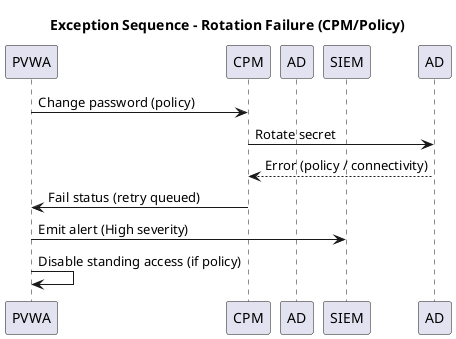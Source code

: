 @startuml
title Exception Sequence – Rotation Failure (CPM/Policy)

participant PVWA as PVWA
participant CPM as CPM
participant AD as ADDS
participant SIEM as SIEM

PVWA -> CPM : Change password (policy)
CPM -> AD : Rotate secret
AD --> CPM : Error (policy / connectivity)
CPM -> PVWA : Fail status (retry queued)
PVWA -> SIEM : Emit alert (High severity)
PVWA -> PVWA : Disable standing access (if policy)
@enduml
